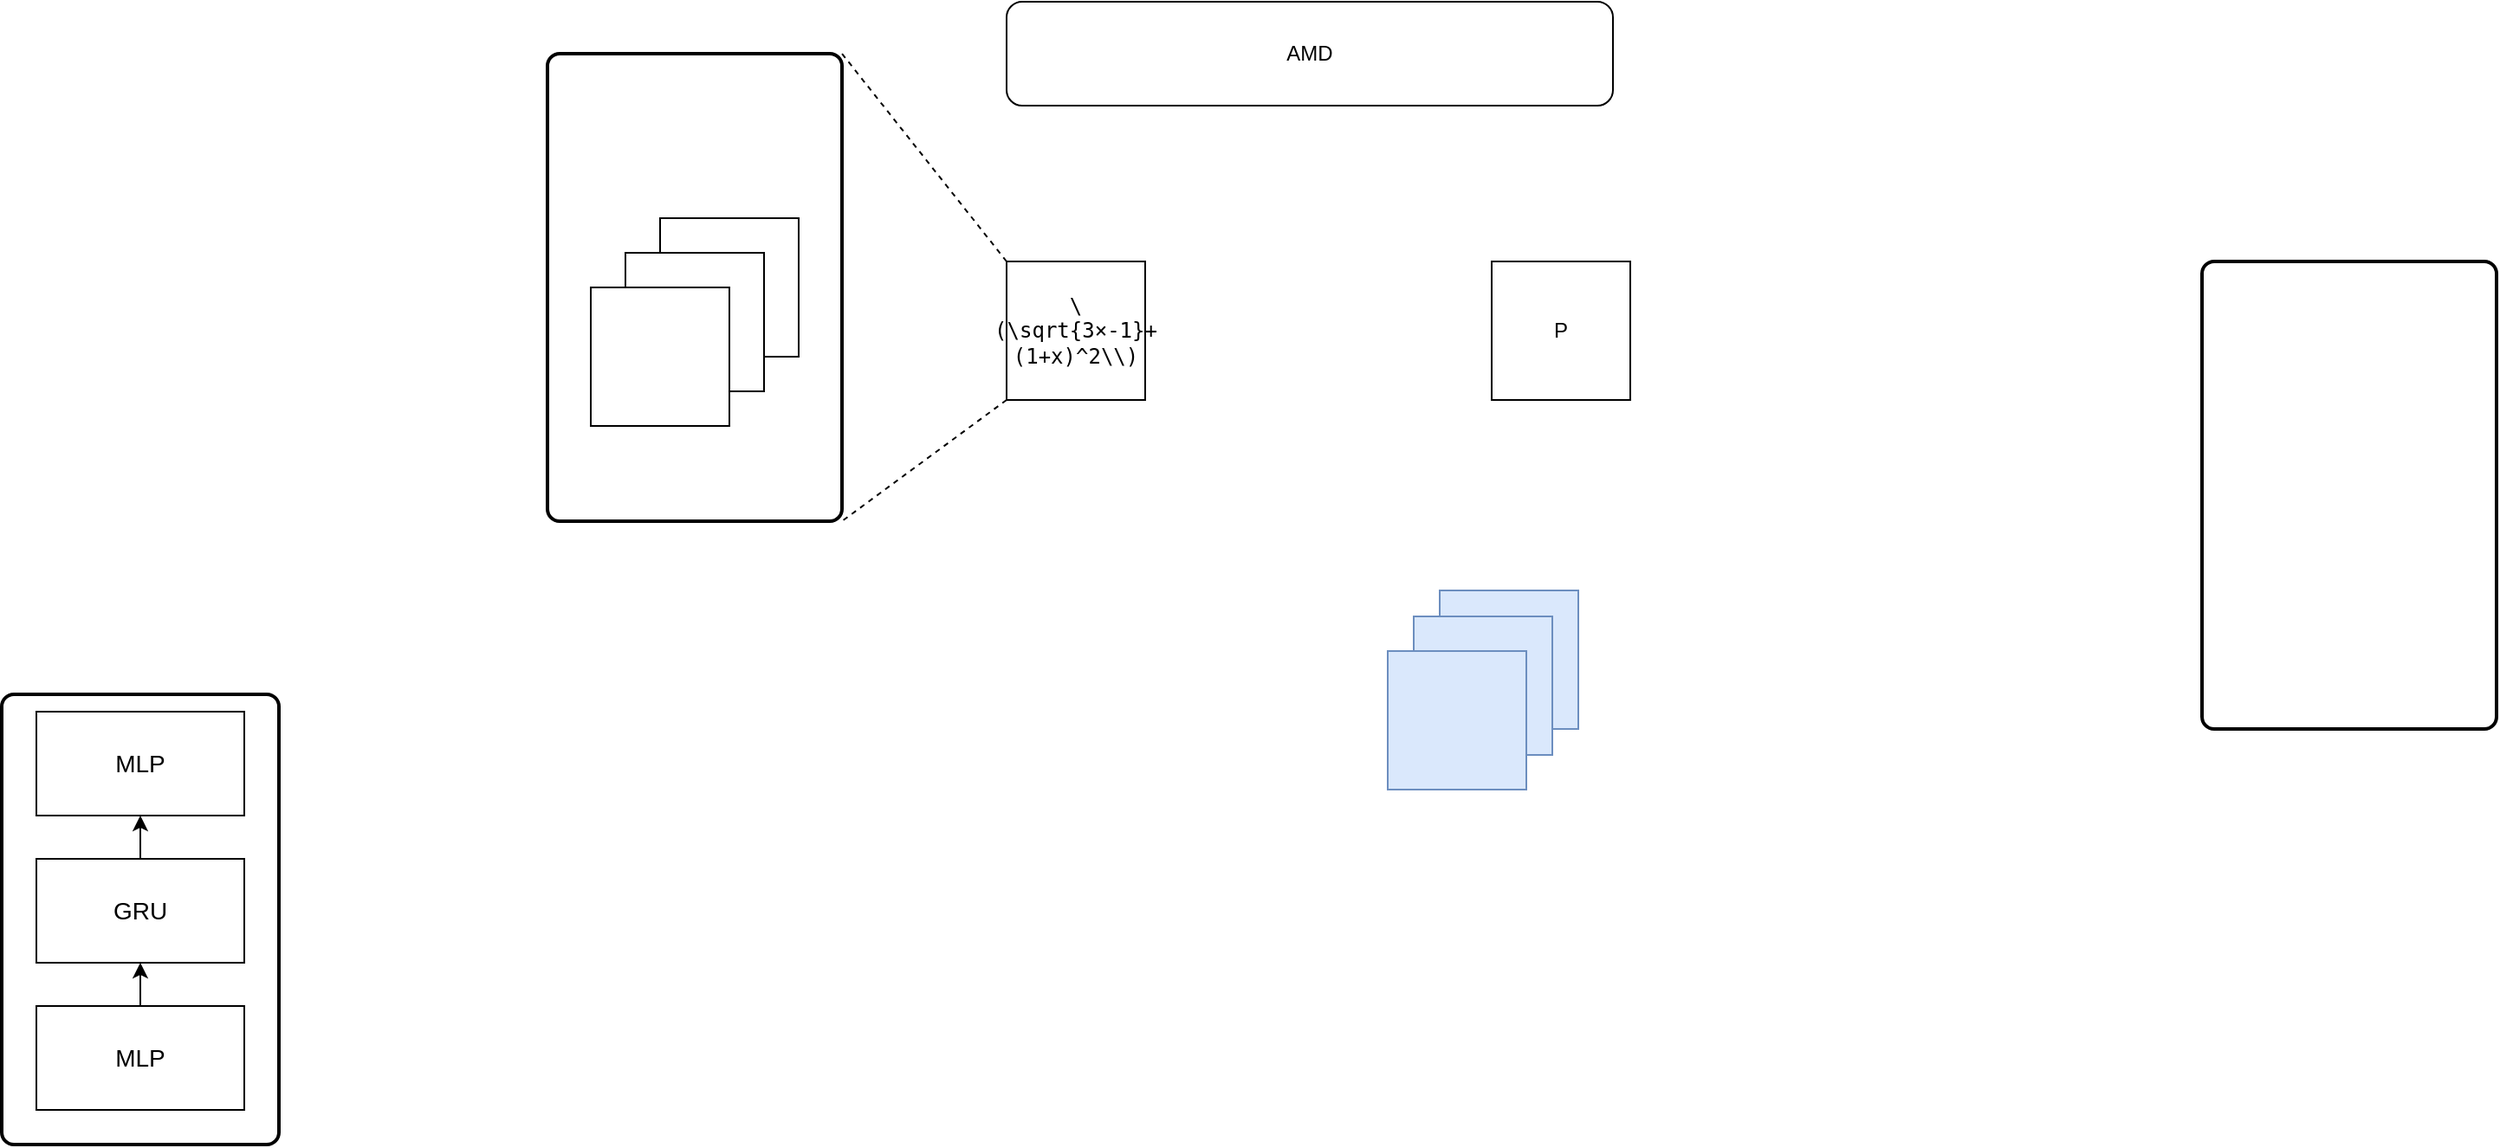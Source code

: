 <mxfile version="14.8.6" type="github">
  <diagram id="_kSJpHXO925enUc-mLP0" name="Page-1">
    <mxGraphModel dx="1846" dy="1678" grid="1" gridSize="10" guides="1" tooltips="1" connect="1" arrows="1" fold="1" page="1" pageScale="1" pageWidth="827" pageHeight="1169" math="1" shadow="0">
      <root>
        <mxCell id="0" />
        <mxCell id="1" parent="0" />
        <mxCell id="F0uoHHYgL6mMz67kCVjY-32" value="" style="rounded=1;whiteSpace=wrap;html=1;absoluteArcSize=1;arcSize=14;strokeWidth=2;" vertex="1" parent="1">
          <mxGeometry x="-370" y="360" width="160" height="260" as="geometry" />
        </mxCell>
        <mxCell id="F0uoHHYgL6mMz67kCVjY-13" value="" style="rounded=1;whiteSpace=wrap;html=1;absoluteArcSize=1;arcSize=14;strokeWidth=2;" vertex="1" parent="1">
          <mxGeometry x="900" y="110" width="170" height="270" as="geometry" />
        </mxCell>
        <mxCell id="F0uoHHYgL6mMz67kCVjY-11" value="" style="rounded=1;whiteSpace=wrap;html=1;absoluteArcSize=1;arcSize=14;strokeWidth=2;" vertex="1" parent="1">
          <mxGeometry x="-55" y="-10" width="170" height="270" as="geometry" />
        </mxCell>
        <mxCell id="F0uoHHYgL6mMz67kCVjY-1" value="" style="whiteSpace=wrap;html=1;aspect=fixed;" vertex="1" parent="1">
          <mxGeometry x="10" y="85" width="80" height="80" as="geometry" />
        </mxCell>
        <mxCell id="F0uoHHYgL6mMz67kCVjY-2" value="" style="whiteSpace=wrap;html=1;aspect=fixed;" vertex="1" parent="1">
          <mxGeometry x="-10" y="105" width="80" height="80" as="geometry" />
        </mxCell>
        <mxCell id="F0uoHHYgL6mMz67kCVjY-3" value="" style="whiteSpace=wrap;html=1;aspect=fixed;" vertex="1" parent="1">
          <mxGeometry x="-30" y="125" width="80" height="80" as="geometry" />
        </mxCell>
        <mxCell id="F0uoHHYgL6mMz67kCVjY-6" value="AMD" style="rounded=1;whiteSpace=wrap;html=1;" vertex="1" parent="1">
          <mxGeometry x="210" y="-40" width="350" height="60" as="geometry" />
        </mxCell>
        <mxCell id="F0uoHHYgL6mMz67kCVjY-7" value="&lt;code class=&quot;language-plaintext highlighter-rouge&quot;&gt;\(\sqrt{3×-1}+(1+x)^2\\)&lt;/code&gt;" style="whiteSpace=wrap;html=1;aspect=fixed;" vertex="1" parent="1">
          <mxGeometry x="210" y="110" width="80" height="80" as="geometry" />
        </mxCell>
        <mxCell id="F0uoHHYgL6mMz67kCVjY-8" value="P" style="whiteSpace=wrap;html=1;aspect=fixed;" vertex="1" parent="1">
          <mxGeometry x="490" y="110" width="80" height="80" as="geometry" />
        </mxCell>
        <mxCell id="F0uoHHYgL6mMz67kCVjY-10" value="" style="endArrow=none;dashed=1;html=1;entryX=1;entryY=0;entryDx=0;entryDy=0;" edge="1" parent="1" target="F0uoHHYgL6mMz67kCVjY-11">
          <mxGeometry width="50" height="50" relative="1" as="geometry">
            <mxPoint x="210" y="110" as="sourcePoint" />
            <mxPoint x="140" y="20" as="targetPoint" />
          </mxGeometry>
        </mxCell>
        <mxCell id="F0uoHHYgL6mMz67kCVjY-12" value="" style="endArrow=none;dashed=1;html=1;exitX=0;exitY=1;exitDx=0;exitDy=0;entryX=1;entryY=1;entryDx=0;entryDy=0;" edge="1" parent="1" source="F0uoHHYgL6mMz67kCVjY-7" target="F0uoHHYgL6mMz67kCVjY-11">
          <mxGeometry width="50" height="50" relative="1" as="geometry">
            <mxPoint x="170" y="250" as="sourcePoint" />
            <mxPoint x="80" y="150" as="targetPoint" />
          </mxGeometry>
        </mxCell>
        <mxCell id="F0uoHHYgL6mMz67kCVjY-15" value="" style="whiteSpace=wrap;html=1;aspect=fixed;fillColor=#dae8fc;strokeColor=#6c8ebf;" vertex="1" parent="1">
          <mxGeometry x="460" y="300" width="80" height="80" as="geometry" />
        </mxCell>
        <mxCell id="F0uoHHYgL6mMz67kCVjY-16" value="" style="whiteSpace=wrap;html=1;aspect=fixed;fillColor=#dae8fc;strokeColor=#6c8ebf;" vertex="1" parent="1">
          <mxGeometry x="445" y="315" width="80" height="80" as="geometry" />
        </mxCell>
        <mxCell id="F0uoHHYgL6mMz67kCVjY-17" value="" style="whiteSpace=wrap;html=1;aspect=fixed;fillColor=#dae8fc;strokeColor=#6c8ebf;" vertex="1" parent="1">
          <mxGeometry x="430" y="335" width="80" height="80" as="geometry" />
        </mxCell>
        <mxCell id="F0uoHHYgL6mMz67kCVjY-30" value="" style="edgeStyle=orthogonalEdgeStyle;rounded=0;orthogonalLoop=1;jettySize=auto;html=1;" edge="1" parent="1" source="F0uoHHYgL6mMz67kCVjY-20" target="F0uoHHYgL6mMz67kCVjY-21">
          <mxGeometry relative="1" as="geometry" />
        </mxCell>
        <mxCell id="F0uoHHYgL6mMz67kCVjY-20" value="&lt;font style=&quot;font-size: 14px&quot;&gt;MLP&lt;/font&gt;" style="rounded=0;whiteSpace=wrap;html=1;" vertex="1" parent="1">
          <mxGeometry x="-350" y="540" width="120" height="60" as="geometry" />
        </mxCell>
        <mxCell id="F0uoHHYgL6mMz67kCVjY-31" value="" style="edgeStyle=orthogonalEdgeStyle;rounded=0;orthogonalLoop=1;jettySize=auto;html=1;" edge="1" parent="1" source="F0uoHHYgL6mMz67kCVjY-21" target="F0uoHHYgL6mMz67kCVjY-22">
          <mxGeometry relative="1" as="geometry" />
        </mxCell>
        <mxCell id="F0uoHHYgL6mMz67kCVjY-21" value="&lt;font style=&quot;font-size: 14px&quot;&gt;GRU&lt;/font&gt;" style="rounded=0;whiteSpace=wrap;html=1;" vertex="1" parent="1">
          <mxGeometry x="-350" y="455" width="120" height="60" as="geometry" />
        </mxCell>
        <mxCell id="F0uoHHYgL6mMz67kCVjY-22" value="&lt;font style=&quot;font-size: 14px&quot;&gt;MLP&lt;/font&gt;" style="rounded=0;whiteSpace=wrap;html=1;" vertex="1" parent="1">
          <mxGeometry x="-350" y="370" width="120" height="60" as="geometry" />
        </mxCell>
      </root>
    </mxGraphModel>
  </diagram>
</mxfile>
